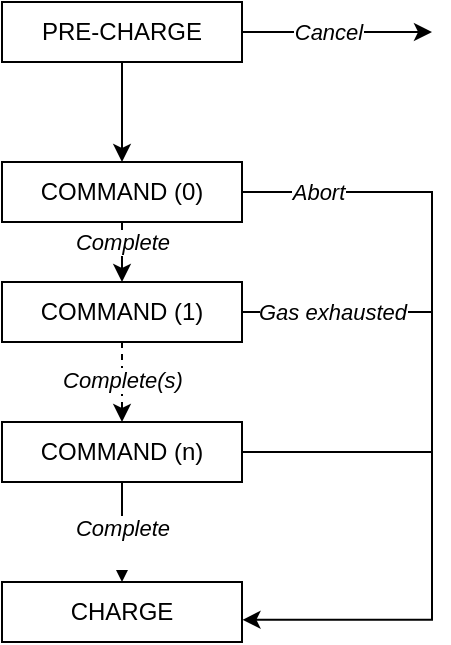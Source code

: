 <mxfile version="21.2.1" type="device">
  <diagram name="Page-1" id="lcW5cUqERm6JRBvPaZT-">
    <mxGraphModel dx="1434" dy="834" grid="1" gridSize="10" guides="1" tooltips="1" connect="1" arrows="1" fold="1" page="1" pageScale="1" pageWidth="850" pageHeight="1100" math="0" shadow="0">
      <root>
        <mxCell id="0" />
        <mxCell id="1" parent="0" />
        <mxCell id="INMTfnJVZ24HSqwzk3t3-11" style="edgeStyle=orthogonalEdgeStyle;rounded=0;orthogonalLoop=1;jettySize=auto;html=1;entryX=0.5;entryY=0;entryDx=0;entryDy=0;" parent="1" source="INMTfnJVZ24HSqwzk3t3-1" target="INMTfnJVZ24HSqwzk3t3-2" edge="1">
          <mxGeometry relative="1" as="geometry" />
        </mxCell>
        <mxCell id="INMTfnJVZ24HSqwzk3t3-16" style="edgeStyle=orthogonalEdgeStyle;rounded=0;orthogonalLoop=1;jettySize=auto;html=1;" parent="1" source="INMTfnJVZ24HSqwzk3t3-1" edge="1">
          <mxGeometry relative="1" as="geometry">
            <mxPoint x="580" y="225" as="targetPoint" />
          </mxGeometry>
        </mxCell>
        <mxCell id="INMTfnJVZ24HSqwzk3t3-17" value="&lt;i&gt;Cancel&lt;/i&gt;" style="edgeLabel;html=1;align=center;verticalAlign=middle;resizable=0;points=[];" parent="INMTfnJVZ24HSqwzk3t3-16" vertex="1" connectable="0">
          <mxGeometry x="-0.268" y="1" relative="1" as="geometry">
            <mxPoint x="8" y="1" as="offset" />
          </mxGeometry>
        </mxCell>
        <mxCell id="INMTfnJVZ24HSqwzk3t3-1" value="PRE-CHARGE" style="rounded=0;whiteSpace=wrap;html=1;" parent="1" vertex="1">
          <mxGeometry x="365" y="210" width="120" height="30" as="geometry" />
        </mxCell>
        <mxCell id="INMTfnJVZ24HSqwzk3t3-5" style="edgeStyle=orthogonalEdgeStyle;rounded=0;orthogonalLoop=1;jettySize=auto;html=1;entryX=0.5;entryY=0;entryDx=0;entryDy=0;" parent="1" target="INMTfnJVZ24HSqwzk3t3-3" edge="1">
          <mxGeometry relative="1" as="geometry">
            <mxPoint x="425" y="320" as="sourcePoint" />
          </mxGeometry>
        </mxCell>
        <mxCell id="INMTfnJVZ24HSqwzk3t3-19" style="edgeStyle=orthogonalEdgeStyle;rounded=0;orthogonalLoop=1;jettySize=auto;html=1;entryX=1.002;entryY=0.63;entryDx=0;entryDy=0;entryPerimeter=0;" parent="1" source="INMTfnJVZ24HSqwzk3t3-2" target="INMTfnJVZ24HSqwzk3t3-13" edge="1">
          <mxGeometry relative="1" as="geometry">
            <Array as="points">
              <mxPoint x="580" y="305" />
              <mxPoint x="580" y="519" />
            </Array>
          </mxGeometry>
        </mxCell>
        <mxCell id="INMTfnJVZ24HSqwzk3t3-20" value="&lt;i&gt;Abort&lt;/i&gt;" style="edgeLabel;html=1;align=center;verticalAlign=middle;resizable=0;points=[];" parent="INMTfnJVZ24HSqwzk3t3-19" vertex="1" connectable="0">
          <mxGeometry x="-0.852" relative="1" as="geometry">
            <mxPoint x="8" as="offset" />
          </mxGeometry>
        </mxCell>
        <mxCell id="INMTfnJVZ24HSqwzk3t3-2" value="COMMAND (0)" style="rounded=0;whiteSpace=wrap;html=1;" parent="1" vertex="1">
          <mxGeometry x="365" y="290" width="120" height="30" as="geometry" />
        </mxCell>
        <mxCell id="INMTfnJVZ24HSqwzk3t3-6" style="edgeStyle=orthogonalEdgeStyle;rounded=0;orthogonalLoop=1;jettySize=auto;html=1;entryX=0.5;entryY=0;entryDx=0;entryDy=0;dashed=1;" parent="1" source="INMTfnJVZ24HSqwzk3t3-3" target="INMTfnJVZ24HSqwzk3t3-4" edge="1">
          <mxGeometry relative="1" as="geometry" />
        </mxCell>
        <mxCell id="INMTfnJVZ24HSqwzk3t3-9" value="&lt;i&gt;Complete(s)&lt;/i&gt;" style="edgeLabel;html=1;align=center;verticalAlign=middle;resizable=0;points=[];" parent="INMTfnJVZ24HSqwzk3t3-6" vertex="1" connectable="0">
          <mxGeometry x="-0.043" y="1" relative="1" as="geometry">
            <mxPoint x="-1" as="offset" />
          </mxGeometry>
        </mxCell>
        <mxCell id="INMTfnJVZ24HSqwzk3t3-21" value="&lt;i&gt;Gas exhausted&lt;/i&gt;" style="edgeStyle=orthogonalEdgeStyle;rounded=0;orthogonalLoop=1;jettySize=auto;html=1;endArrow=none;endFill=0;" parent="1" source="INMTfnJVZ24HSqwzk3t3-3" edge="1">
          <mxGeometry x="-0.072" relative="1" as="geometry">
            <mxPoint x="580" y="365" as="targetPoint" />
            <mxPoint as="offset" />
          </mxGeometry>
        </mxCell>
        <mxCell id="INMTfnJVZ24HSqwzk3t3-3" value="COMMAND (1)" style="rounded=0;whiteSpace=wrap;html=1;" parent="1" vertex="1">
          <mxGeometry x="365" y="350" width="120" height="30" as="geometry" />
        </mxCell>
        <mxCell id="INMTfnJVZ24HSqwzk3t3-14" style="edgeStyle=orthogonalEdgeStyle;rounded=0;orthogonalLoop=1;jettySize=auto;html=1;entryX=0.5;entryY=0;entryDx=0;entryDy=0;" parent="1" source="INMTfnJVZ24HSqwzk3t3-4" target="INMTfnJVZ24HSqwzk3t3-13" edge="1">
          <mxGeometry relative="1" as="geometry" />
        </mxCell>
        <mxCell id="INMTfnJVZ24HSqwzk3t3-22" value="" style="edgeStyle=orthogonalEdgeStyle;rounded=0;orthogonalLoop=1;jettySize=auto;html=1;endArrow=none;endFill=0;" parent="1" source="INMTfnJVZ24HSqwzk3t3-4" edge="1">
          <mxGeometry relative="1" as="geometry">
            <mxPoint x="580" y="435" as="targetPoint" />
          </mxGeometry>
        </mxCell>
        <mxCell id="INMTfnJVZ24HSqwzk3t3-4" value="COMMAND (n)" style="rounded=0;whiteSpace=wrap;html=1;" parent="1" vertex="1">
          <mxGeometry x="365" y="420" width="120" height="30" as="geometry" />
        </mxCell>
        <mxCell id="INMTfnJVZ24HSqwzk3t3-13" value="CHARGE" style="rounded=0;whiteSpace=wrap;html=1;" parent="1" vertex="1">
          <mxGeometry x="365" y="500" width="120" height="30" as="geometry" />
        </mxCell>
        <mxCell id="igKO3JtxCjPalMc5QqzQ-1" value="&lt;i&gt;Complete&lt;/i&gt;" style="edgeLabel;html=1;align=center;verticalAlign=middle;resizable=0;points=[];" vertex="1" connectable="0" parent="1">
          <mxGeometry x="425" y="330" as="geometry" />
        </mxCell>
        <mxCell id="igKO3JtxCjPalMc5QqzQ-2" value="&lt;i&gt;Complete&lt;br&gt;&lt;br&gt;&lt;/i&gt;" style="edgeLabel;html=1;align=center;verticalAlign=middle;resizable=0;points=[];" vertex="1" connectable="0" parent="1">
          <mxGeometry x="425" y="480" as="geometry" />
        </mxCell>
      </root>
    </mxGraphModel>
  </diagram>
</mxfile>
